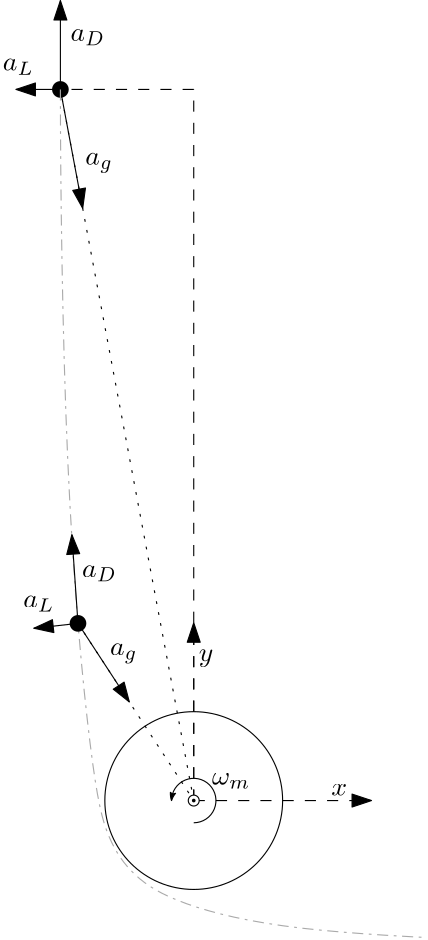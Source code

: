 <?xml version="1.0"?>
<!DOCTYPE ipe SYSTEM "ipe.dtd">
<ipe version="70107" creator="Ipe 7.1.7">
<info created="D:20150430170001" modified="D:20150430170001"/>
<ipestyle name="basic">
<symbol name="arrow/arc(spx)">
<path stroke="sym-stroke" fill="sym-stroke" pen="sym-pen">
0 0 m
-1 0.333 l
-1 -0.333 l
h
</path>
</symbol>
<symbol name="arrow/farc(spx)">
<path stroke="sym-stroke" fill="white" pen="sym-pen">
0 0 m
-1 0.333 l
-1 -0.333 l
h
</path>
</symbol>
<symbol name="arrow/ptarc(spx)">
<path stroke="sym-stroke" fill="sym-stroke" pen="sym-pen">
0 0 m
-1 0.333 l
-0.8 0 l
-1 -0.333 l
h
</path>
</symbol>
<symbol name="arrow/fptarc(spx)">
<path stroke="sym-stroke" fill="white" pen="sym-pen">
0 0 m
-1 0.333 l
-0.8 0 l
-1 -0.333 l
h
</path>
</symbol>
<symbol name="mark/circle(sx)" transformations="translations">
<path fill="sym-stroke">
0.6 0 0 0.6 0 0 e
0.4 0 0 0.4 0 0 e
</path>
</symbol>
<symbol name="mark/disk(sx)" transformations="translations">
<path fill="sym-stroke">
0.6 0 0 0.6 0 0 e
</path>
</symbol>
<symbol name="mark/fdisk(sfx)" transformations="translations">
<group>
<path fill="sym-fill">
0.5 0 0 0.5 0 0 e
</path>
<path fill="sym-stroke" fillrule="eofill">
0.6 0 0 0.6 0 0 e
0.4 0 0 0.4 0 0 e
</path>
</group>
</symbol>
<symbol name="mark/box(sx)" transformations="translations">
<path fill="sym-stroke" fillrule="eofill">
-0.6 -0.6 m
0.6 -0.6 l
0.6 0.6 l
-0.6 0.6 l
h
-0.4 -0.4 m
0.4 -0.4 l
0.4 0.4 l
-0.4 0.4 l
h
</path>
</symbol>
<symbol name="mark/square(sx)" transformations="translations">
<path fill="sym-stroke">
-0.6 -0.6 m
0.6 -0.6 l
0.6 0.6 l
-0.6 0.6 l
h
</path>
</symbol>
<symbol name="mark/fsquare(sfx)" transformations="translations">
<group>
<path fill="sym-fill">
-0.5 -0.5 m
0.5 -0.5 l
0.5 0.5 l
-0.5 0.5 l
h
</path>
<path fill="sym-stroke" fillrule="eofill">
-0.6 -0.6 m
0.6 -0.6 l
0.6 0.6 l
-0.6 0.6 l
h
-0.4 -0.4 m
0.4 -0.4 l
0.4 0.4 l
-0.4 0.4 l
h
</path>
</group>
</symbol>
<symbol name="mark/cross(sx)" transformations="translations">
<group>
<path fill="sym-stroke">
-0.43 -0.57 m
0.57 0.43 l
0.43 0.57 l
-0.57 -0.43 l
h
</path>
<path fill="sym-stroke">
-0.43 0.57 m
0.57 -0.43 l
0.43 -0.57 l
-0.57 0.43 l
h
</path>
</group>
</symbol>
<symbol name="arrow/fnormal(spx)">
<path stroke="sym-stroke" fill="white" pen="sym-pen">
0 0 m
-1 0.333 l
-1 -0.333 l
h
</path>
</symbol>
<symbol name="arrow/pointed(spx)">
<path stroke="sym-stroke" fill="sym-stroke" pen="sym-pen">
0 0 m
-1 0.333 l
-0.8 0 l
-1 -0.333 l
h
</path>
</symbol>
<symbol name="arrow/fpointed(spx)">
<path stroke="sym-stroke" fill="white" pen="sym-pen">
0 0 m
-1 0.333 l
-0.8 0 l
-1 -0.333 l
h
</path>
</symbol>
<symbol name="arrow/linear(spx)">
<path stroke="sym-stroke" pen="sym-pen">
-1 0.333 m
0 0 l
-1 -0.333 l
</path>
</symbol>
<symbol name="arrow/fdouble(spx)">
<path stroke="sym-stroke" fill="white" pen="sym-pen">
0 0 m
-1 0.333 l
-1 -0.333 l
h
-1 0 m
-2 0.333 l
-2 -0.333 l
h
</path>
</symbol>
<symbol name="arrow/double(spx)">
<path stroke="sym-stroke" fill="sym-stroke" pen="sym-pen">
0 0 m
-1 0.333 l
-1 -0.333 l
h
-1 0 m
-2 0.333 l
-2 -0.333 l
h
</path>
</symbol>
<pen name="heavier" value="0.8"/>
<pen name="fat" value="1.2"/>
<pen name="ultrafat" value="2"/>
<symbolsize name="large" value="5"/>
<symbolsize name="small" value="2"/>
<symbolsize name="tiny" value="1.1"/>
<arrowsize name="large" value="10"/>
<arrowsize name="small" value="5"/>
<arrowsize name="tiny" value="3"/>
<color name="red" value="1 0 0"/>
<color name="green" value="0 1 0"/>
<color name="blue" value="0 0 1"/>
<color name="yellow" value="1 1 0"/>
<color name="orange" value="1 0.647 0"/>
<color name="gold" value="1 0.843 0"/>
<color name="purple" value="0.627 0.125 0.941"/>
<color name="gray" value="0.745"/>
<color name="brown" value="0.647 0.165 0.165"/>
<color name="navy" value="0 0 0.502"/>
<color name="pink" value="1 0.753 0.796"/>
<color name="seagreen" value="0.18 0.545 0.341"/>
<color name="turquoise" value="0.251 0.878 0.816"/>
<color name="violet" value="0.933 0.51 0.933"/>
<color name="darkblue" value="0 0 0.545"/>
<color name="darkcyan" value="0 0.545 0.545"/>
<color name="darkgray" value="0.663"/>
<color name="darkgreen" value="0 0.392 0"/>
<color name="darkmagenta" value="0.545 0 0.545"/>
<color name="darkorange" value="1 0.549 0"/>
<color name="darkred" value="0.545 0 0"/>
<color name="lightblue" value="0.678 0.847 0.902"/>
<color name="lightcyan" value="0.878 1 1"/>
<color name="lightgray" value="0.827"/>
<color name="lightgreen" value="0.565 0.933 0.565"/>
<color name="lightyellow" value="1 1 0.878"/>
<dashstyle name="dashed" value="[4] 0"/>
<dashstyle name="dotted" value="[1 3] 0"/>
<dashstyle name="dash dotted" value="[4 2 1 2] 0"/>
<dashstyle name="dash dot dotted" value="[4 2 1 2 1 2] 0"/>
<textsize name="large" value="\large"/>
<textsize name="Large" value="\Large"/>
<textsize name="LARGE" value="\LARGE"/>
<textsize name="huge" value="\huge"/>
<textsize name="Huge" value="\Huge"/>
<textsize name="small" value="\small"/>
<textsize name="footnote" value="\footnotesize"/>
<textsize name="tiny" value="\tiny"/>
<textstyle name="center" begin="\begin{center}" end="\end{center}"/>
<textstyle name="itemize" begin="\begin{itemize}" end="\end{itemize}"/>
<textstyle name="item" begin="\begin{itemize}\item{}" end="\end{itemize}"/>
<gridsize name="4 pts" value="4"/>
<gridsize name="8 pts (~3 mm)" value="8"/>
<gridsize name="16 pts (~6 mm)" value="16"/>
<gridsize name="32 pts (~12 mm)" value="32"/>
<gridsize name="10 pts (~3.5 mm)" value="10"/>
<gridsize name="20 pts (~7 mm)" value="20"/>
<gridsize name="14 pts (~5 mm)" value="14"/>
<gridsize name="28 pts (~10 mm)" value="28"/>
<gridsize name="56 pts (~20 mm)" value="56"/>
<anglesize name="90 deg" value="90"/>
<anglesize name="60 deg" value="60"/>
<anglesize name="45 deg" value="45"/>
<anglesize name="30 deg" value="30"/>
<anglesize name="22.5 deg" value="22.5"/>
<tiling name="falling" angle="-60" step="4" width="1"/>
<tiling name="rising" angle="30" step="4" width="1"/>
</ipestyle>
<page>
<layer name="alpha"/>
<view layers="alpha" active="alpha"/>
<path layer="alpha" stroke="black">
32 0 0 32 320 256 e
</path>
<path stroke="black" dash="dashed" arrow="normal/normal">
320 256 m
384 256 l
</path>
<path stroke="black" dash="dashed" arrow="normal/normal">
320 256 m
320 320 l
</path>
<use name="mark/disk(sx)" pos="272 512" size="large" stroke="black"/>
<path stroke="black" dash="dashed">
320 256 m
320 512 l
272 512 l
</path>
<path stroke="black" dash="dotted">
320 256 m
272 512 l
272 512 l
</path>
<path stroke="black" arrow="normal/normal">
272 512 m
280.024 469.207 l
</path>
<path stroke="black" arrow="normal/normal">
272 512 m
272 544 l
</path>
<path stroke="black" arrow="normal/normal">
272 512 m
256 512 l
</path>
<path stroke="darkgray" dash="dash dotted">
272 512 m
272 480
273.256 368.256
283.472 262.582
288.9 241.83
297.839 228.741
313.483 218.844
353.07 208.947
403.513 206.712
403.513 206.712 c
</path>
<use name="mark/disk(sx)" pos="278.33 319.787" size="large" stroke="black"/>
<path stroke="black" dash="dotted">
278.33 319.787 m
320 256 l
320 256 l
</path>
<text matrix="1 0 0 1 -12.3671 -14.5721" transformations="translations" pos="288 544" stroke="black" type="label" width="12.493" height="4.294" depth="1.49" valign="baseline">$a_D$</text>
<text matrix="1 0 0 1 -2.45581 -0.982326" transformations="translations" pos="283.428 485.873" stroke="black" type="label" width="9.901" height="4.29" depth="2.85" valign="baseline">$a_g$</text>
<text matrix="1 0 0 1 -2.21023 -1.22791" transformations="translations" pos="253.467 520.009" stroke="black" type="label" width="11.23" height="4.294" depth="1.49" valign="baseline">$a_L$</text>
<path matrix="0.993912 0.110173 -0.110173 0.993912 64.3942 -219.063" stroke="black" arrow="normal/normal">
272 512 m
256 512 l
</path>
<path matrix="0.997635 0.0687368 -0.0687368 0.997635 42.1662 -209.698" stroke="black" arrow="normal/normal">
272 512 m
272 544 l
</path>
<path stroke="black" arrow="normal/normal">
278.33 319.787 m
296.81 291.498 l
</path>
<text matrix="1 0 0 1 6.38545 -177.555" transformations="translations" pos="283.428 485.873" stroke="black" type="label" width="9.901" height="4.29" depth="2.85" valign="baseline">$a_g$</text>
<text matrix="1 0 0 1 -8.1927 -207.6" transformations="translations" pos="288 544" stroke="black" type="label" width="12.493" height="4.294" depth="1.49" valign="baseline">$a_D$</text>
<text matrix="1 0 0 1 5.15721 -194.501" transformations="translations" pos="253.467 520.009" stroke="black" type="label" width="11.23" height="4.294" depth="1.49" valign="baseline">$a_L$</text>
<text matrix="1 0 0 1 6.87628 -7.12186" transformations="translations" pos="362.609 264.91" stroke="black" type="label" width="5.694" height="4.289" depth="0" valign="baseline">$x$</text>
<text matrix="1 0 0 1 -7.12186 -6.6307" transformations="translations" pos="328.964 312.799" stroke="black" type="label" width="5.242" height="4.297" depth="1.93" valign="baseline">$y$</text>
<path stroke="black" fill="white">
1.96366 0 0 1.96366 320 256 e
</path>
<use name="mark/disk(sx)" pos="320 256" size="tiny" stroke="black"/>
<path stroke="black" arrow="ptarc/tiny">
320 248 m
8 0 0 8 320 256 312 256 a
</path>
<text matrix="1 0 0 1 22.5876 5.69672" transformations="translations" pos="304 256" stroke="black" type="label" width="13.769" height="4.294" depth="1.49" valign="baseline">$\omega_m$</text>
</page>
</ipe>
